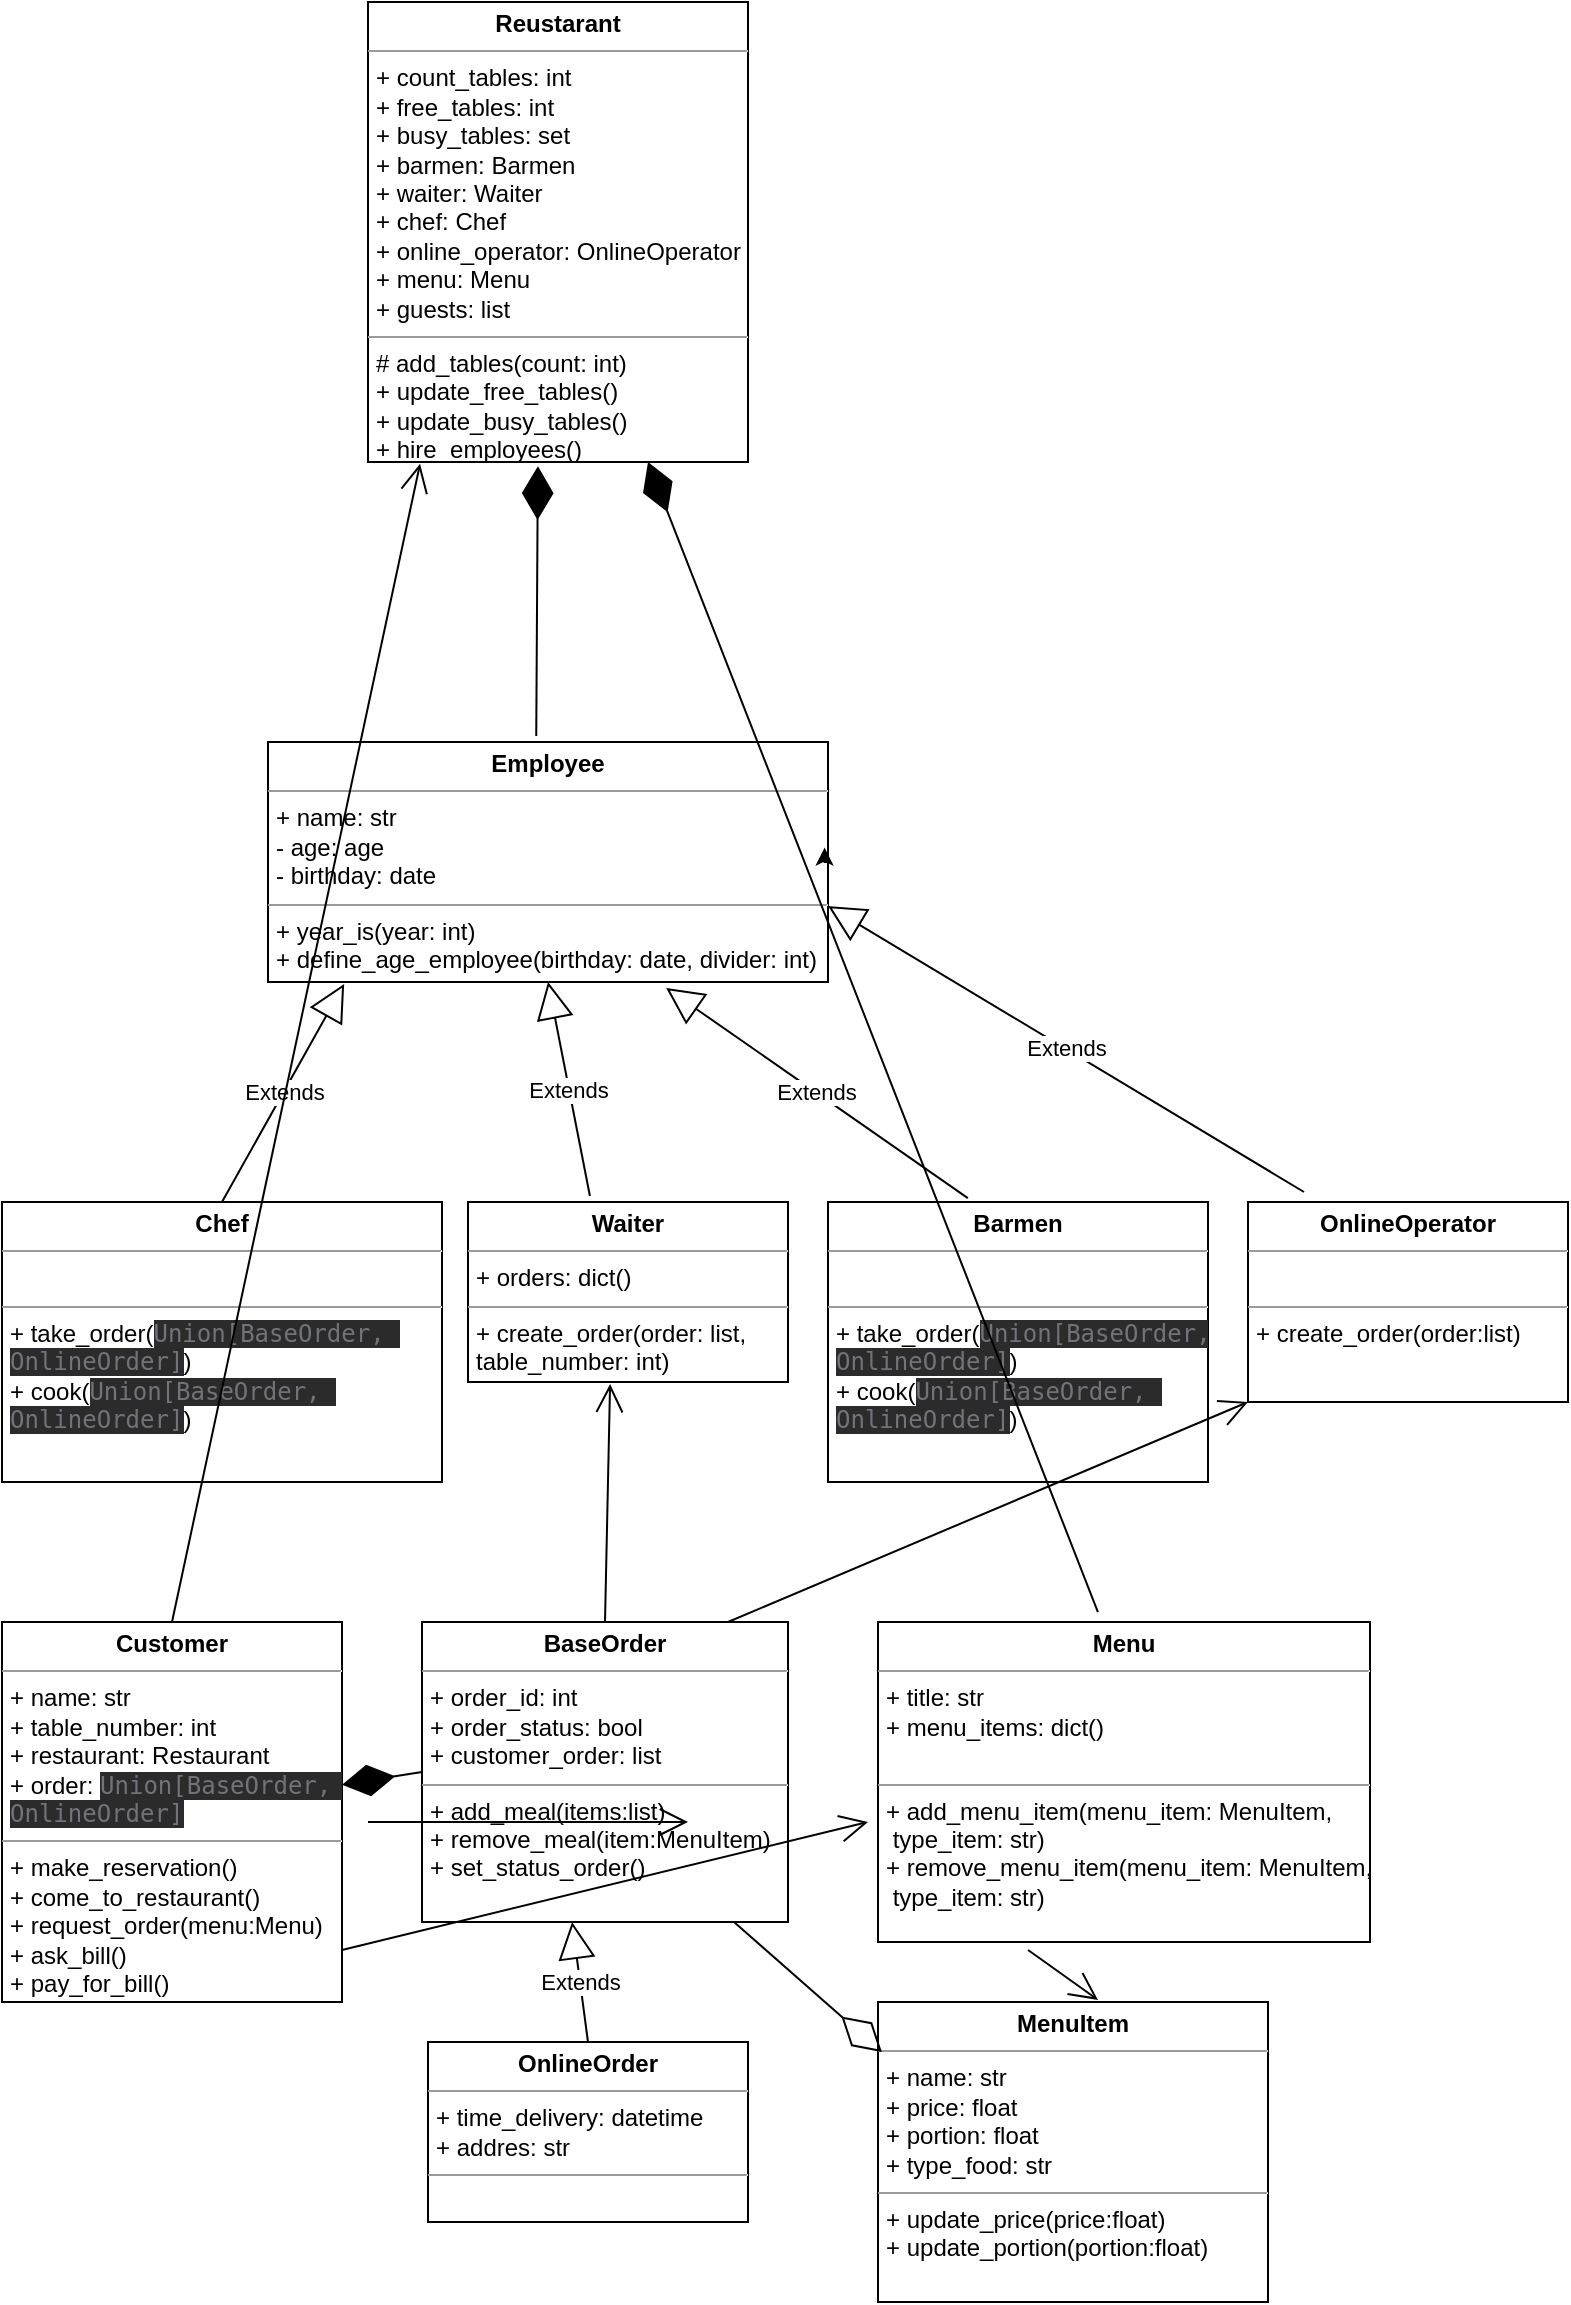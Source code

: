 <mxfile version="14.7.4" type="embed"><diagram id="23iRSUPoRavnBvh4doch" name="Page-1"><mxGraphModel dx="693" dy="1550" grid="1" gridSize="10" guides="1" tooltips="1" connect="1" arrows="1" fold="1" page="1" pageScale="1" pageWidth="827" pageHeight="1169" math="0" shadow="0"><root><mxCell id="0"/><mxCell id="1" parent="0"/><mxCell id="2" value="&lt;p style=&quot;margin: 0px ; margin-top: 4px ; text-align: center&quot;&gt;&lt;b&gt;Reustarant&lt;/b&gt;&lt;/p&gt;&lt;hr size=&quot;1&quot;&gt;&lt;p style=&quot;margin: 0px ; margin-left: 4px&quot;&gt;+ count_tables: int&lt;/p&gt;&lt;p style=&quot;margin: 0px ; margin-left: 4px&quot;&gt;+ free_tables: int&lt;/p&gt;&lt;p style=&quot;margin: 0px ; margin-left: 4px&quot;&gt;+ busy_tables: set&lt;/p&gt;&lt;p style=&quot;margin: 0px ; margin-left: 4px&quot;&gt;+ barmen: Barmen&lt;/p&gt;&lt;p style=&quot;margin: 0px ; margin-left: 4px&quot;&gt;+ waiter: Waiter&lt;/p&gt;&lt;p style=&quot;margin: 0px ; margin-left: 4px&quot;&gt;+ chef: Chef&lt;/p&gt;&lt;p style=&quot;margin: 0px ; margin-left: 4px&quot;&gt;+ online_operator: OnlineOperator&lt;/p&gt;&lt;p style=&quot;margin: 0px ; margin-left: 4px&quot;&gt;+ menu: Menu&lt;/p&gt;&lt;p style=&quot;margin: 0px ; margin-left: 4px&quot;&gt;+ guests: list&lt;/p&gt;&lt;hr size=&quot;1&quot;&gt;&lt;p style=&quot;margin: 0px ; margin-left: 4px&quot;&gt;# add_tables(count: int)&lt;/p&gt;&lt;p style=&quot;margin: 0px ; margin-left: 4px&quot;&gt;+ update_free_tables()&lt;/p&gt;&lt;p style=&quot;margin: 0px ; margin-left: 4px&quot;&gt;+ update_busy_tables()&lt;/p&gt;&lt;p style=&quot;margin: 0px ; margin-left: 4px&quot;&gt;+ hire_employees()&lt;/p&gt;" style="verticalAlign=top;align=left;overflow=fill;fontSize=12;fontFamily=Helvetica;html=1;" parent="1" vertex="1"><mxGeometry x="190" y="-440" width="190" height="230" as="geometry"/></mxCell><mxCell id="11" value="&lt;p style=&quot;margin: 0px ; margin-top: 4px ; text-align: center&quot;&gt;&lt;b&gt;Employee&lt;/b&gt;&lt;/p&gt;&lt;hr size=&quot;1&quot;&gt;&lt;p style=&quot;margin: 0px ; margin-left: 4px&quot;&gt;+ name: str&lt;/p&gt;&lt;p style=&quot;margin: 0px ; margin-left: 4px&quot;&gt;- age: age&lt;/p&gt;&lt;p style=&quot;margin: 0px ; margin-left: 4px&quot;&gt;- birthday: date&lt;/p&gt;&lt;hr size=&quot;1&quot;&gt;&lt;p style=&quot;margin: 0px ; margin-left: 4px&quot;&gt;+ year_is(year: int)&lt;/p&gt;&lt;p style=&quot;margin: 0px ; margin-left: 4px&quot;&gt;+ define_age_employee(birthday: date, divider: int)&lt;/p&gt;" style="verticalAlign=top;align=left;overflow=fill;fontSize=12;fontFamily=Helvetica;html=1;" parent="1" vertex="1"><mxGeometry x="140" y="-70" width="280" height="120" as="geometry"/></mxCell><mxCell id="12" value="&lt;p style=&quot;margin: 0px ; margin-top: 4px ; text-align: center&quot;&gt;&lt;b&gt;Chef&lt;/b&gt;&lt;/p&gt;&lt;hr size=&quot;1&quot;&gt;&lt;p style=&quot;margin: 0px ; margin-left: 4px&quot;&gt;&lt;br&gt;&lt;/p&gt;&lt;hr size=&quot;1&quot;&gt;&lt;p style=&quot;margin: 0px ; margin-left: 4px&quot;&gt;+ take_order(&lt;span style=&quot;color: rgb(114 , 115 , 122) ; background-color: rgb(43 , 43 , 43) ; font-family: &amp;#34;jetbrains mono&amp;#34; , monospace&quot;&gt;Union[BaseOrder,&amp;nbsp;&lt;/span&gt;&lt;/p&gt;&lt;p style=&quot;margin: 0px ; margin-left: 4px&quot;&gt;&lt;span style=&quot;color: rgb(114 , 115 , 122) ; background-color: rgb(43 , 43 , 43) ; font-family: &amp;#34;jetbrains mono&amp;#34; , monospace&quot;&gt;OnlineOrder]&lt;/span&gt;&lt;span&gt;)&lt;/span&gt;&lt;/p&gt;&lt;p style=&quot;margin: 0px ; margin-left: 4px&quot;&gt;+ cook(&lt;span style=&quot;color: rgb(114 , 115 , 122) ; background-color: rgb(43 , 43 , 43) ; font-family: &amp;#34;jetbrains mono&amp;#34; , monospace&quot;&gt;Union[BaseOrder,&amp;nbsp;&lt;/span&gt;&lt;/p&gt;&lt;p style=&quot;margin: 0px ; margin-left: 4px&quot;&gt;&lt;span style=&quot;color: rgb(114 , 115 , 122) ; background-color: rgb(43 , 43 , 43) ; font-family: &amp;#34;jetbrains mono&amp;#34; , monospace&quot;&gt;OnlineOrder]&lt;/span&gt;&lt;span&gt;)&lt;/span&gt;&lt;/p&gt;" style="verticalAlign=top;align=left;overflow=fill;fontSize=12;fontFamily=Helvetica;html=1;" parent="1" vertex="1"><mxGeometry x="7" y="160" width="220" height="140" as="geometry"/></mxCell><mxCell id="13" value="&lt;p style=&quot;margin: 0px ; margin-top: 4px ; text-align: center&quot;&gt;&lt;b&gt;Waiter&lt;/b&gt;&lt;/p&gt;&lt;hr size=&quot;1&quot;&gt;&lt;p style=&quot;margin: 0px ; margin-left: 4px&quot;&gt;+ orders: dict()&lt;/p&gt;&lt;hr size=&quot;1&quot;&gt;&lt;p style=&quot;margin: 0px ; margin-left: 4px&quot;&gt;+ create_order(order: list,&lt;/p&gt;&lt;p style=&quot;margin: 0px ; margin-left: 4px&quot;&gt;table_number: int)&lt;/p&gt;" style="verticalAlign=top;align=left;overflow=fill;fontSize=12;fontFamily=Helvetica;html=1;" parent="1" vertex="1"><mxGeometry x="240" y="160" width="160" height="90" as="geometry"/></mxCell><mxCell id="14" style="edgeStyle=orthogonalEdgeStyle;rounded=0;orthogonalLoop=1;jettySize=auto;html=1;exitX=1;exitY=0.5;exitDx=0;exitDy=0;entryX=0.994;entryY=0.44;entryDx=0;entryDy=0;entryPerimeter=0;" parent="1" source="11" target="11" edge="1"><mxGeometry relative="1" as="geometry"/></mxCell><mxCell id="15" value="&lt;p style=&quot;margin: 0px ; margin-top: 4px ; text-align: center&quot;&gt;&lt;b&gt;Barmen&lt;/b&gt;&lt;/p&gt;&lt;hr size=&quot;1&quot;&gt;&lt;p style=&quot;margin: 0px ; margin-left: 4px&quot;&gt;&lt;br&gt;&lt;/p&gt;&lt;hr size=&quot;1&quot;&gt;&lt;p style=&quot;margin: 0px 0px 0px 4px&quot;&gt;+ take_order(&lt;span style=&quot;color: rgb(114 , 115 , 122) ; background-color: rgb(43 , 43 , 43) ; font-family: &amp;#34;jetbrains mono&amp;#34; , monospace&quot;&gt;Union[BaseOrder,&amp;nbsp;&lt;/span&gt;&lt;/p&gt;&lt;p style=&quot;margin: 0px 0px 0px 4px&quot;&gt;&lt;span style=&quot;color: rgb(114 , 115 , 122) ; background-color: rgb(43 , 43 , 43) ; font-family: &amp;#34;jetbrains mono&amp;#34; , monospace&quot;&gt;OnlineOrder]&lt;/span&gt;)&lt;/p&gt;&lt;p style=&quot;margin: 0px 0px 0px 4px&quot;&gt;+ cook(&lt;span style=&quot;color: rgb(114 , 115 , 122) ; background-color: rgb(43 , 43 , 43) ; font-family: &amp;#34;jetbrains mono&amp;#34; , monospace&quot;&gt;Union[BaseOrder,&amp;nbsp;&lt;/span&gt;&lt;/p&gt;&lt;p style=&quot;margin: 0px 0px 0px 4px&quot;&gt;&lt;span style=&quot;color: rgb(114 , 115 , 122) ; background-color: rgb(43 , 43 , 43) ; font-family: &amp;#34;jetbrains mono&amp;#34; , monospace&quot;&gt;OnlineOrder]&lt;/span&gt;)&lt;/p&gt;" style="verticalAlign=top;align=left;overflow=fill;fontSize=12;fontFamily=Helvetica;html=1;" parent="1" vertex="1"><mxGeometry x="420" y="160" width="190" height="140" as="geometry"/></mxCell><mxCell id="17" value="&lt;p style=&quot;margin: 0px ; margin-top: 4px ; text-align: center&quot;&gt;&lt;b&gt;BaseOrder&lt;/b&gt;&lt;/p&gt;&lt;hr size=&quot;1&quot;&gt;&lt;p style=&quot;margin: 0px ; margin-left: 4px&quot;&gt;+ order_id: int&lt;/p&gt;&lt;p style=&quot;margin: 0px ; margin-left: 4px&quot;&gt;+ order_status: bool&lt;/p&gt;&lt;p style=&quot;margin: 0px ; margin-left: 4px&quot;&gt;+ customer_order: list&lt;/p&gt;&lt;hr size=&quot;1&quot;&gt;&lt;p style=&quot;margin: 0px ; margin-left: 4px&quot;&gt;+ add_meal(items:list)&lt;/p&gt;&lt;p style=&quot;margin: 0px ; margin-left: 4px&quot;&gt;+ remove_meal(item:MenuItem)&lt;/p&gt;&lt;p style=&quot;margin: 0px ; margin-left: 4px&quot;&gt;+ set_status_order()&lt;/p&gt;&lt;p style=&quot;margin: 0px ; margin-left: 4px&quot;&gt;&lt;br&gt;&lt;/p&gt;" style="verticalAlign=top;align=left;overflow=fill;fontSize=12;fontFamily=Helvetica;html=1;" parent="1" vertex="1"><mxGeometry x="217" y="370" width="183" height="150" as="geometry"/></mxCell><mxCell id="18" value="&lt;p style=&quot;margin: 0px ; margin-top: 4px ; text-align: center&quot;&gt;&lt;b&gt;OnlineOrder&lt;/b&gt;&lt;/p&gt;&lt;hr size=&quot;1&quot;&gt;&lt;p style=&quot;margin: 0px ; margin-left: 4px&quot;&gt;+ time_delivery: datetime&lt;/p&gt;&lt;p style=&quot;margin: 0px ; margin-left: 4px&quot;&gt;+ addres: str&lt;/p&gt;&lt;hr size=&quot;1&quot;&gt;&lt;p style=&quot;margin: 0px ; margin-left: 4px&quot;&gt;&lt;br&gt;&lt;/p&gt;" style="verticalAlign=top;align=left;overflow=fill;fontSize=12;fontFamily=Helvetica;html=1;" parent="1" vertex="1"><mxGeometry x="220" y="580" width="160" height="90" as="geometry"/></mxCell><mxCell id="20" value="&lt;p style=&quot;margin: 0px ; margin-top: 4px ; text-align: center&quot;&gt;&lt;b&gt;OnlineOperator&lt;/b&gt;&lt;/p&gt;&lt;hr size=&quot;1&quot;&gt;&lt;p style=&quot;margin: 0px ; margin-left: 4px&quot;&gt;&lt;br&gt;&lt;/p&gt;&lt;hr size=&quot;1&quot;&gt;&lt;p style=&quot;margin: 0px ; margin-left: 4px&quot;&gt;+ create_order(order:list)&lt;/p&gt;" style="verticalAlign=top;align=left;overflow=fill;fontSize=12;fontFamily=Helvetica;html=1;" parent="1" vertex="1"><mxGeometry x="630" y="160" width="160" height="100" as="geometry"/></mxCell><mxCell id="21" value="&lt;p style=&quot;margin: 0px ; margin-top: 4px ; text-align: center&quot;&gt;&lt;b&gt;Menu&lt;/b&gt;&lt;/p&gt;&lt;hr size=&quot;1&quot;&gt;&lt;p style=&quot;margin: 0px ; margin-left: 4px&quot;&gt;+ title: str&lt;/p&gt;&lt;p style=&quot;margin: 0px ; margin-left: 4px&quot;&gt;+ menu_items: dict()&lt;/p&gt;&lt;p style=&quot;margin: 0px ; margin-left: 4px&quot;&gt;&lt;br&gt;&lt;/p&gt;&lt;hr size=&quot;1&quot;&gt;&lt;p style=&quot;margin: 0px ; margin-left: 4px&quot;&gt;+ add_menu_item(menu_item: MenuItem,&lt;/p&gt;&lt;p style=&quot;margin: 0px ; margin-left: 4px&quot;&gt;&amp;nbsp;type_item: str)&lt;/p&gt;&lt;p style=&quot;margin: 0px ; margin-left: 4px&quot;&gt;+ remove_menu_item(&lt;span&gt;menu_item: MenuItem,&lt;/span&gt;&lt;/p&gt;&lt;p style=&quot;margin: 0px ; margin-left: 4px&quot;&gt;&lt;span&gt;&amp;nbsp;type_item: str&lt;/span&gt;)&lt;/p&gt;" style="verticalAlign=top;align=left;overflow=fill;fontSize=12;fontFamily=Helvetica;html=1;" parent="1" vertex="1"><mxGeometry x="445" y="370" width="246" height="160" as="geometry"/></mxCell><mxCell id="22" value="&lt;p style=&quot;margin: 0px ; margin-top: 4px ; text-align: center&quot;&gt;&lt;b&gt;MenuItem&lt;/b&gt;&lt;/p&gt;&lt;hr size=&quot;1&quot;&gt;&lt;p style=&quot;margin: 0px ; margin-left: 4px&quot;&gt;+ name: str&lt;/p&gt;&lt;p style=&quot;margin: 0px ; margin-left: 4px&quot;&gt;+ price: float&lt;/p&gt;&lt;p style=&quot;margin: 0px ; margin-left: 4px&quot;&gt;+ portion: float&lt;/p&gt;&lt;p style=&quot;margin: 0px ; margin-left: 4px&quot;&gt;+ type_food: str&lt;/p&gt;&lt;hr size=&quot;1&quot;&gt;&lt;p style=&quot;margin: 0px ; margin-left: 4px&quot;&gt;&lt;span&gt;+ update_price(price:float)&lt;/span&gt;&lt;br&gt;&lt;/p&gt;&lt;p style=&quot;margin: 0px ; margin-left: 4px&quot;&gt;+ update_portion(portion:float)&lt;/p&gt;" style="verticalAlign=top;align=left;overflow=fill;fontSize=12;fontFamily=Helvetica;html=1;" parent="1" vertex="1"><mxGeometry x="445" y="560" width="195" height="150" as="geometry"/></mxCell><mxCell id="23" value="&lt;p style=&quot;margin: 0px ; margin-top: 4px ; text-align: center&quot;&gt;&lt;b&gt;Customer&lt;/b&gt;&lt;/p&gt;&lt;hr size=&quot;1&quot;&gt;&lt;p style=&quot;margin: 0px ; margin-left: 4px&quot;&gt;+ name: str&lt;/p&gt;&lt;p style=&quot;margin: 0px ; margin-left: 4px&quot;&gt;+ table_number: int&lt;/p&gt;&lt;p style=&quot;margin: 0px ; margin-left: 4px&quot;&gt;+ restaurant: Restaurant&lt;/p&gt;&lt;p style=&quot;margin: 0px ; margin-left: 4px&quot;&gt;+ order:&amp;nbsp;&lt;span style=&quot;background-color: rgb(43 , 43 , 43) ; color: rgb(114 , 115 , 122) ; font-family: &amp;#34;jetbrains mono&amp;#34; , monospace&quot;&gt;Union[BaseOrder,&amp;nbsp;&lt;/span&gt;&lt;/p&gt;&lt;p style=&quot;margin: 0px 0px 0px 4px&quot;&gt;&lt;span style=&quot;color: rgb(114 , 115 , 122) ; background-color: rgb(43 , 43 , 43) ; font-family: &amp;#34;jetbrains mono&amp;#34; , monospace&quot;&gt;OnlineOrder]&lt;/span&gt;&lt;/p&gt;&lt;hr size=&quot;1&quot;&gt;&lt;p style=&quot;margin: 0px ; margin-left: 4px&quot;&gt;+ make_reservation()&lt;/p&gt;&lt;p style=&quot;margin: 0px ; margin-left: 4px&quot;&gt;+ come_to_restaurant()&lt;/p&gt;&lt;p style=&quot;margin: 0px ; margin-left: 4px&quot;&gt;+ request_order(menu:Menu)&lt;/p&gt;&lt;p style=&quot;margin: 0px ; margin-left: 4px&quot;&gt;+ ask_bill()&lt;/p&gt;&lt;p style=&quot;margin: 0px ; margin-left: 4px&quot;&gt;+ pay_for_bill()&lt;/p&gt;" style="verticalAlign=top;align=left;overflow=fill;fontSize=12;fontFamily=Helvetica;html=1;" parent="1" vertex="1"><mxGeometry x="7" y="370" width="170" height="190" as="geometry"/></mxCell><mxCell id="27" value="Extends" style="endArrow=block;endSize=16;endFill=0;html=1;entryX=0.136;entryY=1.008;entryDx=0;entryDy=0;entryPerimeter=0;exitX=0.5;exitY=0;exitDx=0;exitDy=0;" parent="1" target="11" edge="1" source="12"><mxGeometry width="160" relative="1" as="geometry"><mxPoint x="120" y="150" as="sourcePoint"/><mxPoint x="210" y="100" as="targetPoint"/></mxGeometry></mxCell><mxCell id="29" value="Extends" style="endArrow=block;endSize=16;endFill=0;html=1;exitX=0.381;exitY=-0.033;exitDx=0;exitDy=0;exitPerimeter=0;entryX=0.5;entryY=1;entryDx=0;entryDy=0;" parent="1" edge="1" target="11" source="13"><mxGeometry width="160" relative="1" as="geometry"><mxPoint x="280" y="100" as="sourcePoint"/><mxPoint x="340" y="100" as="targetPoint"/></mxGeometry></mxCell><mxCell id="30" value="Extends" style="endArrow=block;endSize=16;endFill=0;html=1;exitX=0.368;exitY=-0.014;exitDx=0;exitDy=0;exitPerimeter=0;entryX=0.711;entryY=1.025;entryDx=0;entryDy=0;entryPerimeter=0;" parent="1" edge="1" target="11" source="15"><mxGeometry width="160" relative="1" as="geometry"><mxPoint x="320" y="30" as="sourcePoint"/><mxPoint x="340" y="140" as="targetPoint"/></mxGeometry></mxCell><mxCell id="31" value="Extends" style="endArrow=block;endSize=16;endFill=0;html=1;exitX=0.175;exitY=-0.05;exitDx=0;exitDy=0;exitPerimeter=0;" parent="1" source="20" edge="1"><mxGeometry width="160" relative="1" as="geometry"><mxPoint x="480" y="40" as="sourcePoint"/><mxPoint x="420" y="12" as="targetPoint"/></mxGeometry></mxCell><mxCell id="34" value="Extends" style="endArrow=block;endSize=16;endFill=0;html=1;entryX=0.41;entryY=1;entryDx=0;entryDy=0;entryPerimeter=0;exitX=0.5;exitY=0;exitDx=0;exitDy=0;" parent="1" target="17" edge="1" source="18"><mxGeometry width="160" relative="1" as="geometry"><mxPoint x="302" y="570" as="sourcePoint"/><mxPoint x="328.5" y="630" as="targetPoint"/></mxGeometry></mxCell><mxCell id="39" value="" style="endArrow=diamondThin;endFill=0;endSize=24;html=1;entryX=0.01;entryY=0.167;entryDx=0;entryDy=0;entryPerimeter=0;" parent="1" target="22" edge="1"><mxGeometry width="160" relative="1" as="geometry"><mxPoint x="373" y="520" as="sourcePoint"/><mxPoint x="440" y="580" as="targetPoint"/></mxGeometry></mxCell><mxCell id="44" value="" style="endArrow=open;endFill=1;endSize=12;html=1;exitX=0.305;exitY=1.025;exitDx=0;exitDy=0;exitPerimeter=0;entryX=0.564;entryY=-0.007;entryDx=0;entryDy=0;entryPerimeter=0;" parent="1" source="21" target="22" edge="1"><mxGeometry width="160" relative="1" as="geometry"><mxPoint x="470" y="550" as="sourcePoint"/><mxPoint x="630" y="550" as="targetPoint"/></mxGeometry></mxCell><mxCell id="46" value="" style="endArrow=diamondThin;endFill=1;endSize=24;html=1;exitX=0.479;exitY=-0.025;exitDx=0;exitDy=0;exitPerimeter=0;entryX=0.447;entryY=1.009;entryDx=0;entryDy=0;entryPerimeter=0;" edge="1" parent="1" source="11" target="2"><mxGeometry width="160" relative="1" as="geometry"><mxPoint x="180" y="-210" as="sourcePoint"/><mxPoint x="340" y="-210" as="targetPoint"/></mxGeometry></mxCell><mxCell id="47" value="" style="endArrow=diamondThin;endFill=1;endSize=24;html=1;exitX=0.447;exitY=-0.031;exitDx=0;exitDy=0;exitPerimeter=0;" edge="1" parent="1" source="21" target="2"><mxGeometry width="160" relative="1" as="geometry"><mxPoint x="180" y="320" as="sourcePoint"/><mxPoint x="340" y="320" as="targetPoint"/></mxGeometry></mxCell><mxCell id="49" value="" style="endArrow=diamondThin;endFill=1;endSize=24;html=1;exitX=0;exitY=0.5;exitDx=0;exitDy=0;" edge="1" parent="1" source="17" target="23"><mxGeometry width="160" relative="1" as="geometry"><mxPoint x="260" y="360" as="sourcePoint"/><mxPoint x="420" y="360" as="targetPoint"/></mxGeometry></mxCell><mxCell id="50" value="" style="endArrow=open;endFill=1;endSize=12;html=1;exitX=1;exitY=0.863;exitDx=0;exitDy=0;exitPerimeter=0;" edge="1" parent="1" source="23"><mxGeometry width="160" relative="1" as="geometry"><mxPoint x="260" y="470" as="sourcePoint"/><mxPoint x="440" y="470" as="targetPoint"/></mxGeometry></mxCell><mxCell id="51" value="" style="endArrow=open;endFill=1;endSize=12;html=1;" edge="1" parent="1"><mxGeometry width="160" relative="1" as="geometry"><mxPoint x="190" y="470" as="sourcePoint"/><mxPoint x="350" y="470" as="targetPoint"/></mxGeometry></mxCell><mxCell id="52" value="" style="endArrow=open;endFill=1;endSize=12;html=1;exitX=0.5;exitY=0;exitDx=0;exitDy=0;entryX=0.137;entryY=1.004;entryDx=0;entryDy=0;entryPerimeter=0;" edge="1" parent="1" source="23" target="2"><mxGeometry width="160" relative="1" as="geometry"><mxPoint x="90" y="350" as="sourcePoint"/><mxPoint x="250" y="350" as="targetPoint"/></mxGeometry></mxCell><mxCell id="53" value="" style="endArrow=open;endFill=1;endSize=12;html=1;entryX=0.444;entryY=1.011;entryDx=0;entryDy=0;entryPerimeter=0;exitX=0.5;exitY=0;exitDx=0;exitDy=0;" edge="1" parent="1" source="17" target="13"><mxGeometry width="160" relative="1" as="geometry"><mxPoint x="311" y="360" as="sourcePoint"/><mxPoint x="414" y="320" as="targetPoint"/></mxGeometry></mxCell><mxCell id="54" value="" style="endArrow=open;endFill=1;endSize=12;html=1;entryX=0;entryY=1;entryDx=0;entryDy=0;" edge="1" parent="1" target="20"><mxGeometry width="160" relative="1" as="geometry"><mxPoint x="370" y="370" as="sourcePoint"/><mxPoint x="530" y="370" as="targetPoint"/></mxGeometry></mxCell></root></mxGraphModel></diagram></mxfile>